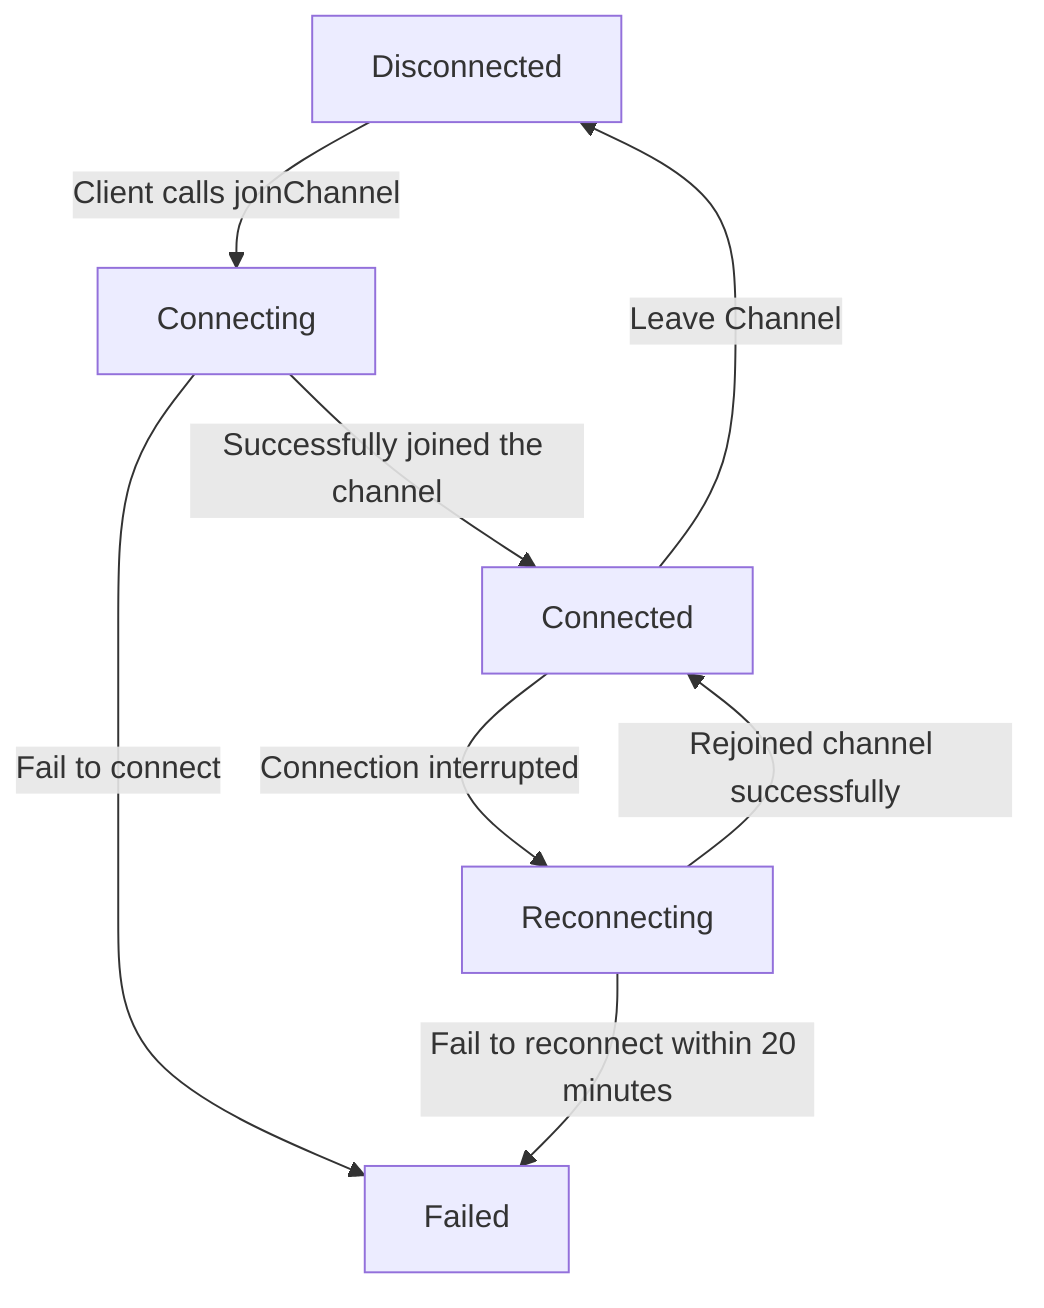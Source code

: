flowchart TD
    A[Disconnected] -->|Client calls joinChannel| B[Connecting]
    B -->|Successfully joined the channel| C[Connected]
    C -->|Connection interrupted| D[Reconnecting]
    D -->|Rejoined channel successfully| C
    B -->|Fail to connect| E[Failed]
    D -->|Fail to reconnect within 20 minutes| E
    C -->|Leave Channel| A